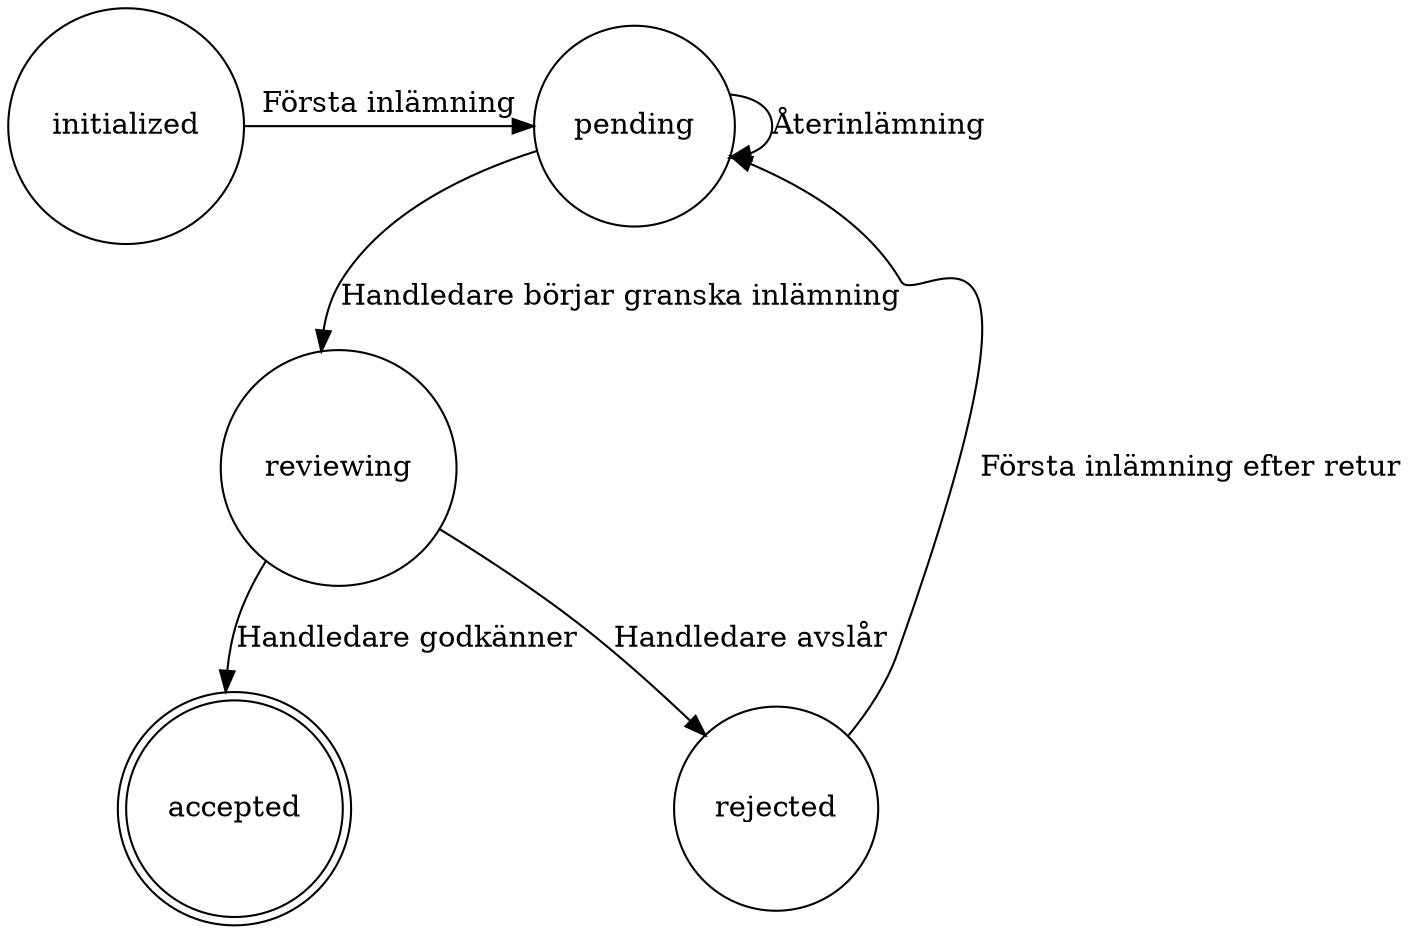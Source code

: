 digraph G {
  node [shape=circle]
  initialized 
  pending
  reviewing
  accepted [shape=doublecircle]
  rejected
  
  initialized -> pending [ label = "Första inlämning" ][constraint=false]
  rejected -> pending [ label = "Första inlämning efter retur" ]
  
  reviewing -> accepted [ label = "Handledare godkänner" ]
  reviewing -> rejected [ label = "Handledare avslår" ]

  pending -> reviewing [ label = "Handledare börjar granska inlämning" ]

  pending -> pending     [ label = "Återinlämning" ]
}




